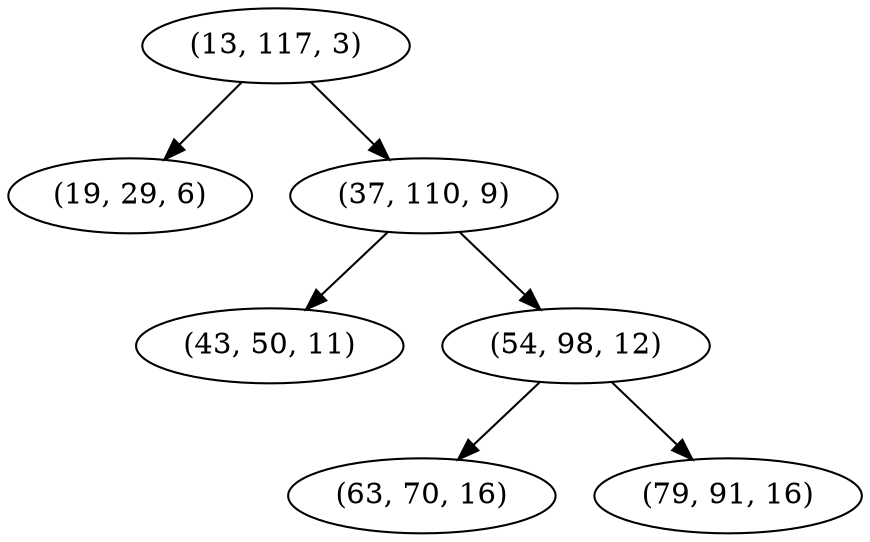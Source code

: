 digraph tree {
    "(13, 117, 3)";
    "(19, 29, 6)";
    "(37, 110, 9)";
    "(43, 50, 11)";
    "(54, 98, 12)";
    "(63, 70, 16)";
    "(79, 91, 16)";
    "(13, 117, 3)" -> "(19, 29, 6)";
    "(13, 117, 3)" -> "(37, 110, 9)";
    "(37, 110, 9)" -> "(43, 50, 11)";
    "(37, 110, 9)" -> "(54, 98, 12)";
    "(54, 98, 12)" -> "(63, 70, 16)";
    "(54, 98, 12)" -> "(79, 91, 16)";
}
